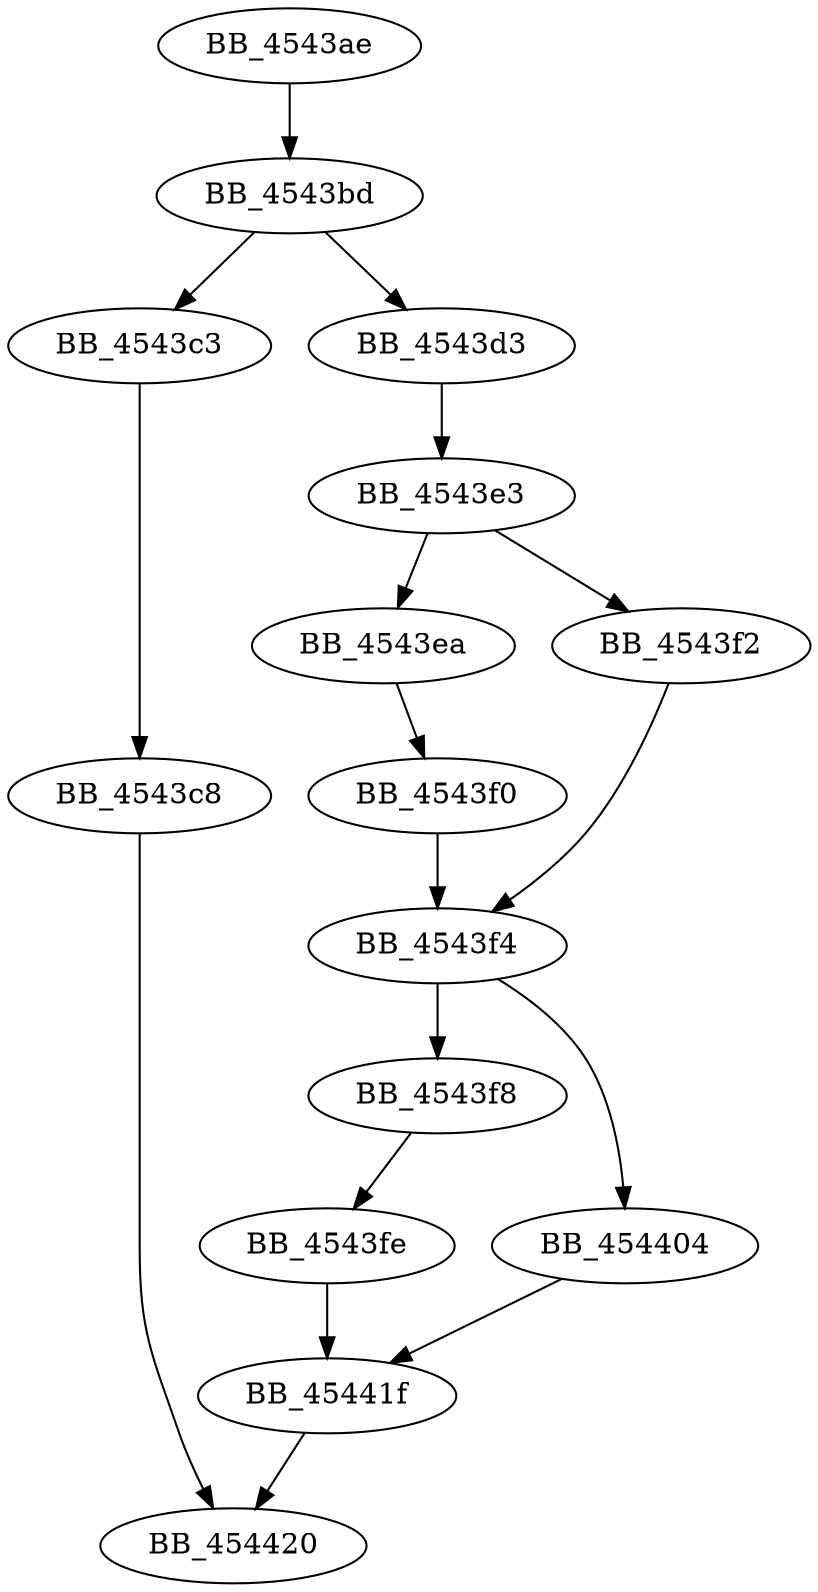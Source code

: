 DiGraph sub_4543AE{
BB_4543ae->BB_4543bd
BB_4543bd->BB_4543c3
BB_4543bd->BB_4543d3
BB_4543c3->BB_4543c8
BB_4543c8->BB_454420
BB_4543d3->BB_4543e3
BB_4543e3->BB_4543ea
BB_4543e3->BB_4543f2
BB_4543ea->BB_4543f0
BB_4543f0->BB_4543f4
BB_4543f2->BB_4543f4
BB_4543f4->BB_4543f8
BB_4543f4->BB_454404
BB_4543f8->BB_4543fe
BB_4543fe->BB_45441f
BB_454404->BB_45441f
BB_45441f->BB_454420
}
